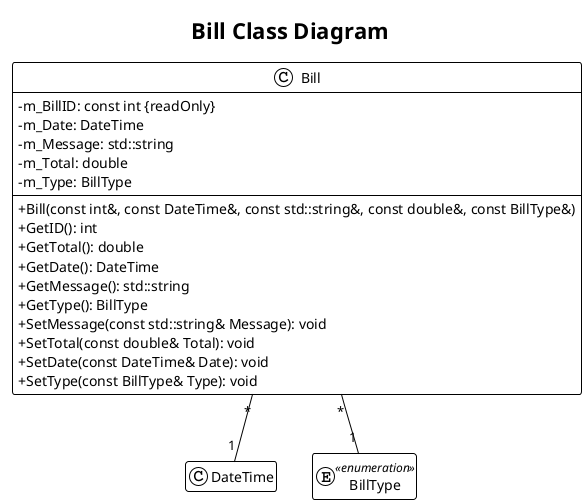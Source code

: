 @startuml
!theme plain
skinparam classAttributeIconSize 0
hide empty members
title Bill Class Diagram

' Forward-declare dependencies to show relationships
class DateTime
enum BillType <<enumeration>>

class Bill {
  - m_BillID: const int {readOnly}
  - m_Date: DateTime
  - m_Message: std::string
  - m_Total: double
  - m_Type: BillType

  + Bill(const int&, const DateTime&, const std::string&, const double&, const BillType&)
  + GetID(): int
  + GetTotal(): double
  + GetDate(): DateTime
  + GetMessage(): std::string
  + GetType(): BillType
  + SetMessage(const std::string& Message): void
  + SetTotal(const double& Total): void
  + SetDate(const DateTime& Date): void
  + SetType(const BillType& Type): void
}

' --- Relationships ---
' Bill is composed of a DateTime and a BillType.
Bill "*"-- "1" DateTime
Bill "*"-- "1" BillType

@enduml